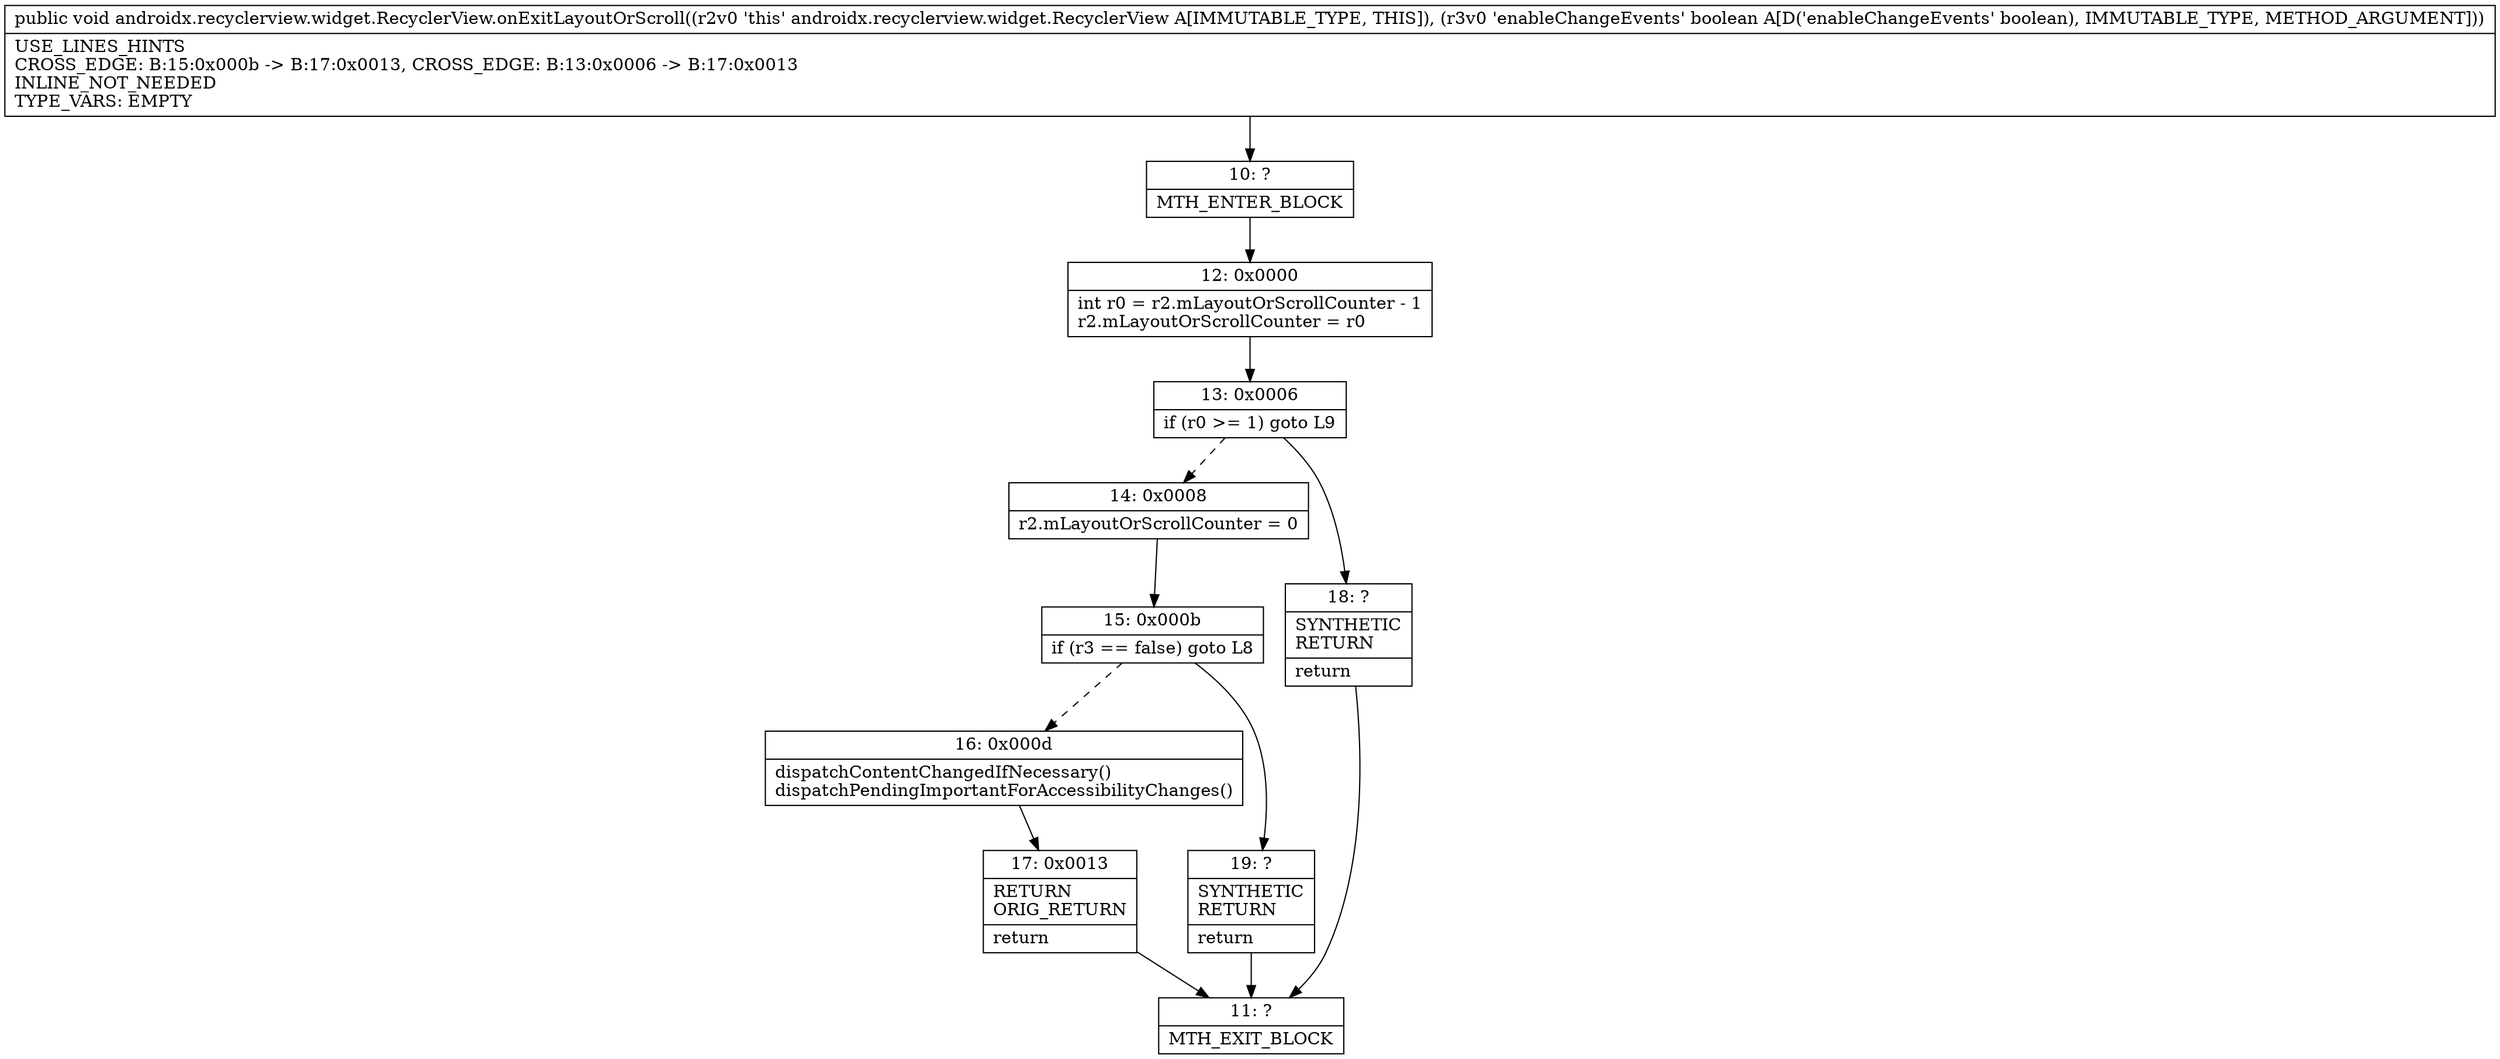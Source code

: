 digraph "CFG forandroidx.recyclerview.widget.RecyclerView.onExitLayoutOrScroll(Z)V" {
Node_10 [shape=record,label="{10\:\ ?|MTH_ENTER_BLOCK\l}"];
Node_12 [shape=record,label="{12\:\ 0x0000|int r0 = r2.mLayoutOrScrollCounter \- 1\lr2.mLayoutOrScrollCounter = r0\l}"];
Node_13 [shape=record,label="{13\:\ 0x0006|if (r0 \>= 1) goto L9\l}"];
Node_14 [shape=record,label="{14\:\ 0x0008|r2.mLayoutOrScrollCounter = 0\l}"];
Node_15 [shape=record,label="{15\:\ 0x000b|if (r3 == false) goto L8\l}"];
Node_16 [shape=record,label="{16\:\ 0x000d|dispatchContentChangedIfNecessary()\ldispatchPendingImportantForAccessibilityChanges()\l}"];
Node_17 [shape=record,label="{17\:\ 0x0013|RETURN\lORIG_RETURN\l|return\l}"];
Node_11 [shape=record,label="{11\:\ ?|MTH_EXIT_BLOCK\l}"];
Node_19 [shape=record,label="{19\:\ ?|SYNTHETIC\lRETURN\l|return\l}"];
Node_18 [shape=record,label="{18\:\ ?|SYNTHETIC\lRETURN\l|return\l}"];
MethodNode[shape=record,label="{public void androidx.recyclerview.widget.RecyclerView.onExitLayoutOrScroll((r2v0 'this' androidx.recyclerview.widget.RecyclerView A[IMMUTABLE_TYPE, THIS]), (r3v0 'enableChangeEvents' boolean A[D('enableChangeEvents' boolean), IMMUTABLE_TYPE, METHOD_ARGUMENT]))  | USE_LINES_HINTS\lCROSS_EDGE: B:15:0x000b \-\> B:17:0x0013, CROSS_EDGE: B:13:0x0006 \-\> B:17:0x0013\lINLINE_NOT_NEEDED\lTYPE_VARS: EMPTY\l}"];
MethodNode -> Node_10;Node_10 -> Node_12;
Node_12 -> Node_13;
Node_13 -> Node_14[style=dashed];
Node_13 -> Node_18;
Node_14 -> Node_15;
Node_15 -> Node_16[style=dashed];
Node_15 -> Node_19;
Node_16 -> Node_17;
Node_17 -> Node_11;
Node_19 -> Node_11;
Node_18 -> Node_11;
}

